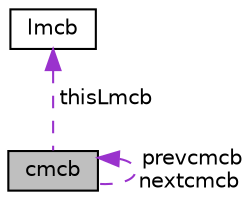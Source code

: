 digraph "cmcb"
{
  edge [fontname="Helvetica",fontsize="10",labelfontname="Helvetica",labelfontsize="10"];
  node [fontname="Helvetica",fontsize="10",shape=record];
  Node1 [label="cmcb",height=0.2,width=0.4,color="black", fillcolor="grey75", style="filled", fontcolor="black"];
  Node2 -> Node1 [dir="back",color="darkorchid3",fontsize="10",style="dashed",label=" thisLmcb" ,fontname="Helvetica"];
  Node2 [label="lmcb",height=0.2,width=0.4,color="black", fillcolor="white", style="filled",URL="$structlmcb.html"];
  Node1 -> Node1 [dir="back",color="darkorchid3",fontsize="10",style="dashed",label=" prevcmcb\nnextcmcb" ,fontname="Helvetica"];
}

